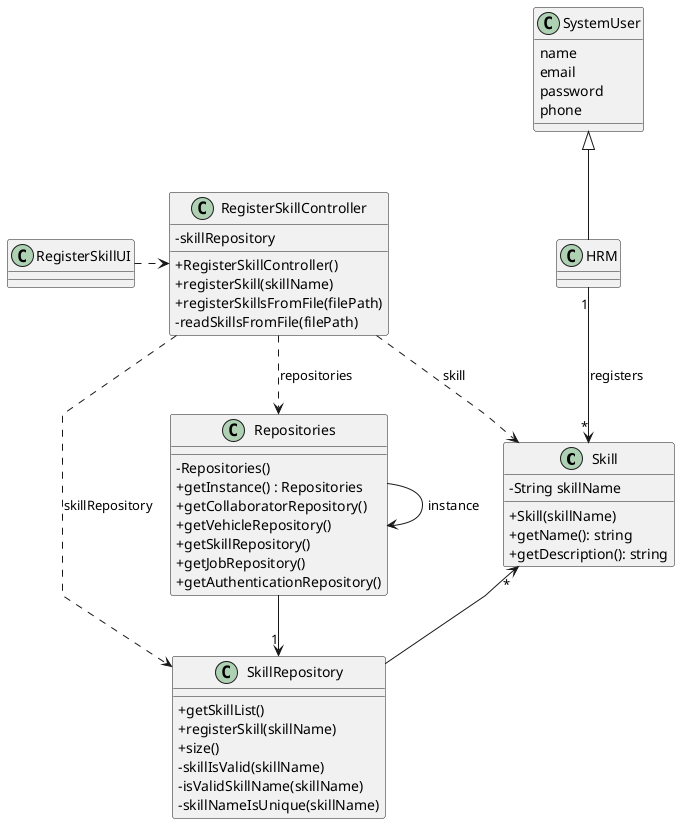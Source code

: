 @startuml
'skinparam monochrome true
skinparam packageStyle rectangle
skinparam shadowing false
skinparam linetype polyline
'skinparam linetype orto

skinparam classAttributeIconSize 0

'left to right direction

class Skill {
    - String skillName
    + Skill(skillName)
    + getName(): string
    + getDescription(): string
}

class Repositories {


    - Repositories()
    + getInstance() : Repositories
    + getCollaboratorRepository()
    + getVehicleRepository()
    + getSkillRepository()
    + getJobRepository()
    + getAuthenticationRepository()
}

class SkillRepository {

    + getSkillList()
    + registerSkill(skillName)
    + size()
    - skillIsValid(skillName)
    - isValidSkillName(skillName)
    - skillNameIsUnique(skillName)
}

class RegisterSkillController {
    - skillRepository

    + RegisterSkillController()
    + registerSkill(skillName)
    + registerSkillsFromFile(filePath)
    - readSkillsFromFile(filePath)
}

class HRM {}

class SystemUser {
    name
    email
    password
    phone
}

class RegisterSkillUI {}

SystemUser <|-- HRM
HRM "1" --> "*" Skill : registers
RegisterSkillController ..> Repositories : repositories
RegisterSkillController ..> SkillRepository : skillRepository
RegisterSkillController ..> Skill : skill

RegisterSkillUI .> RegisterSkillController
Repositories -->"1" SkillRepository
Repositories -> Repositories : instance
Skill "*" <-- SkillRepository

@enduml

